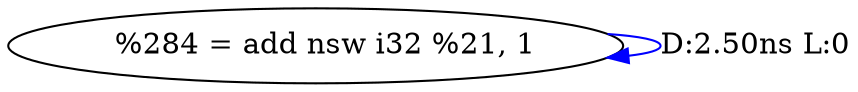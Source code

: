 digraph {
Node0x40bf440[label="  %284 = add nsw i32 %21, 1"];
Node0x40bf440 -> Node0x40bf440[label="D:2.50ns L:0",color=blue];
}
